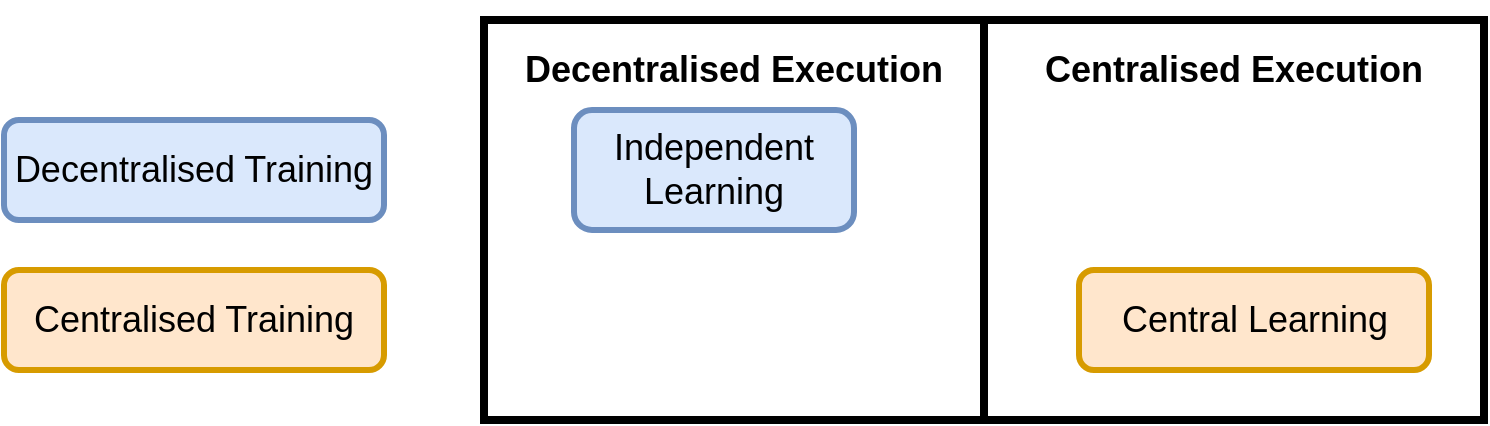<mxfile version="24.6.5" type="device">
  <diagram name="Page-1" id="z8GZelKPK6HZ9UrfianW">
    <mxGraphModel dx="1620" dy="1685" grid="1" gridSize="10" guides="1" tooltips="1" connect="1" arrows="1" fold="1" page="1" pageScale="1" pageWidth="850" pageHeight="1100" math="0" shadow="0">
      <root>
        <mxCell id="0" />
        <mxCell id="1" parent="0" />
        <mxCell id="oe5NFMV8teDHn_59ZeEc-1" value="" style="rounded=0;whiteSpace=wrap;html=1;strokeWidth=4;" parent="1" vertex="1">
          <mxGeometry x="100" y="220" width="500" height="200" as="geometry" />
        </mxCell>
        <mxCell id="oe5NFMV8teDHn_59ZeEc-3" value="" style="rounded=0;whiteSpace=wrap;html=1;strokeWidth=4;" parent="1" vertex="1">
          <mxGeometry x="100" y="220" width="250" height="200" as="geometry" />
        </mxCell>
        <mxCell id="oe5NFMV8teDHn_59ZeEc-4" value="&lt;font style=&quot;font-size: 18px;&quot;&gt;Decentralised Execution&lt;/font&gt;" style="text;html=1;align=center;verticalAlign=middle;whiteSpace=wrap;rounded=0;fontSize=30;fontStyle=1" parent="1" vertex="1">
          <mxGeometry x="115" y="210" width="220" height="60" as="geometry" />
        </mxCell>
        <mxCell id="oe5NFMV8teDHn_59ZeEc-5" value="" style="rounded=0;whiteSpace=wrap;html=1;strokeWidth=4;" parent="1" vertex="1">
          <mxGeometry x="350" y="220" width="250" height="200" as="geometry" />
        </mxCell>
        <mxCell id="oe5NFMV8teDHn_59ZeEc-6" value="&lt;font style=&quot;font-size: 18px;&quot;&gt;Centralised Execution&lt;/font&gt;" style="text;html=1;align=center;verticalAlign=middle;whiteSpace=wrap;rounded=0;fontSize=30;fontStyle=1" parent="1" vertex="1">
          <mxGeometry x="365" y="210" width="220" height="60" as="geometry" />
        </mxCell>
        <mxCell id="oe5NFMV8teDHn_59ZeEc-7" value="Independent Learning" style="rounded=1;whiteSpace=wrap;html=1;fontSize=18;strokeWidth=3;fillColor=#dae8fc;strokeColor=#6c8ebf;" parent="1" vertex="1">
          <mxGeometry x="145" y="265" width="140" height="60" as="geometry" />
        </mxCell>
        <mxCell id="oe5NFMV8teDHn_59ZeEc-10" value="Central Learning" style="rounded=1;whiteSpace=wrap;html=1;fontSize=18;strokeWidth=3;fillColor=#ffe6cc;strokeColor=#d79b00;" parent="1" vertex="1">
          <mxGeometry x="397.5" y="345" width="175" height="50" as="geometry" />
        </mxCell>
        <mxCell id="oe5NFMV8teDHn_59ZeEc-11" value="Centralised Training" style="rounded=1;whiteSpace=wrap;html=1;fontSize=18;strokeWidth=3;fillColor=#ffe6cc;strokeColor=#d79b00;" parent="1" vertex="1">
          <mxGeometry x="-140" y="345" width="190" height="50" as="geometry" />
        </mxCell>
        <mxCell id="oe5NFMV8teDHn_59ZeEc-12" value="Decentralised Training" style="rounded=1;whiteSpace=wrap;html=1;fontSize=18;strokeWidth=3;fillColor=#dae8fc;strokeColor=#6c8ebf;" parent="1" vertex="1">
          <mxGeometry x="-140" y="270" width="190" height="50" as="geometry" />
        </mxCell>
      </root>
    </mxGraphModel>
  </diagram>
</mxfile>
